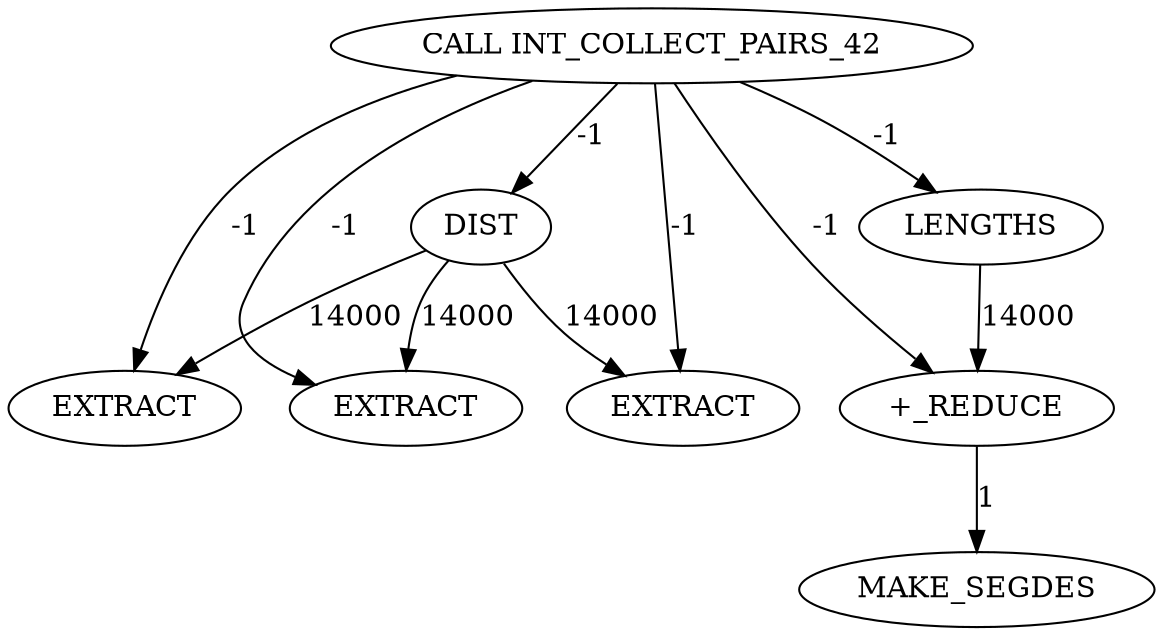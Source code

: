 digraph {
	cg_A_INST_10464 [label=EXTRACT cost=274211]
	cg_A_INST_626 [label="CALL INT_COLLECT_PAIRS_42" cost=0]
	cg_A_INST_10443 [label=EXTRACT cost=248497]
	cg_A_INST_10425 [label=DIST cost=43]
	cg_A_INST_643 [label=MAKE_SEGDES cost=86]
	cg_A_INST_640 [label=LENGTHS cost=5805]
	cg_A_INST_642 [label="+_REDUCE" cost=2580]
	cg_A_INST_10476 [label=EXTRACT cost=244154]
	cg_A_INST_626 -> cg_A_INST_10425 [label=-1 cost=-1]
	cg_A_INST_626 -> cg_A_INST_10443 [label=-1 cost=-1]
	cg_A_INST_626 -> cg_A_INST_10464 [label=-1 cost=-1]
	cg_A_INST_626 -> cg_A_INST_10476 [label=-1 cost=-1]
	cg_A_INST_626 -> cg_A_INST_640 [label=-1 cost=-1]
	cg_A_INST_626 -> cg_A_INST_642 [label=-1 cost=-1]
	cg_A_INST_10425 -> cg_A_INST_10443 [label=14000 cost=14000]
	cg_A_INST_10425 -> cg_A_INST_10464 [label=14000 cost=14000]
	cg_A_INST_10425 -> cg_A_INST_10476 [label=14000 cost=14000]
	cg_A_INST_640 -> cg_A_INST_642 [label=14000 cost=14000]
	cg_A_INST_642 -> cg_A_INST_643 [label=1 cost=1]
}
